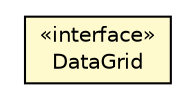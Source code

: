 #!/usr/local/bin/dot
#
# Class diagram 
# Generated by UMLGraph version 5.1 (http://www.umlgraph.org/)
#

digraph G {
	edge [fontname="Helvetica",fontsize=10,labelfontname="Helvetica",labelfontsize=10];
	node [fontname="Helvetica",fontsize=10,shape=plaintext];
	nodesep=0.25;
	ranksep=0.5;
	// pt.ist.fenixframework.backend.jvstm.datagrid.DataGrid
	c113610 [label=<<table title="pt.ist.fenixframework.backend.jvstm.datagrid.DataGrid" border="0" cellborder="1" cellspacing="0" cellpadding="2" port="p" bgcolor="lemonChiffon" href="./DataGrid.html">
		<tr><td><table border="0" cellspacing="0" cellpadding="1">
<tr><td align="center" balign="center"> &#171;interface&#187; </td></tr>
<tr><td align="center" balign="center"> DataGrid </td></tr>
		</table></td></tr>
		</table>>, fontname="Helvetica", fontcolor="black", fontsize=10.0];
}

